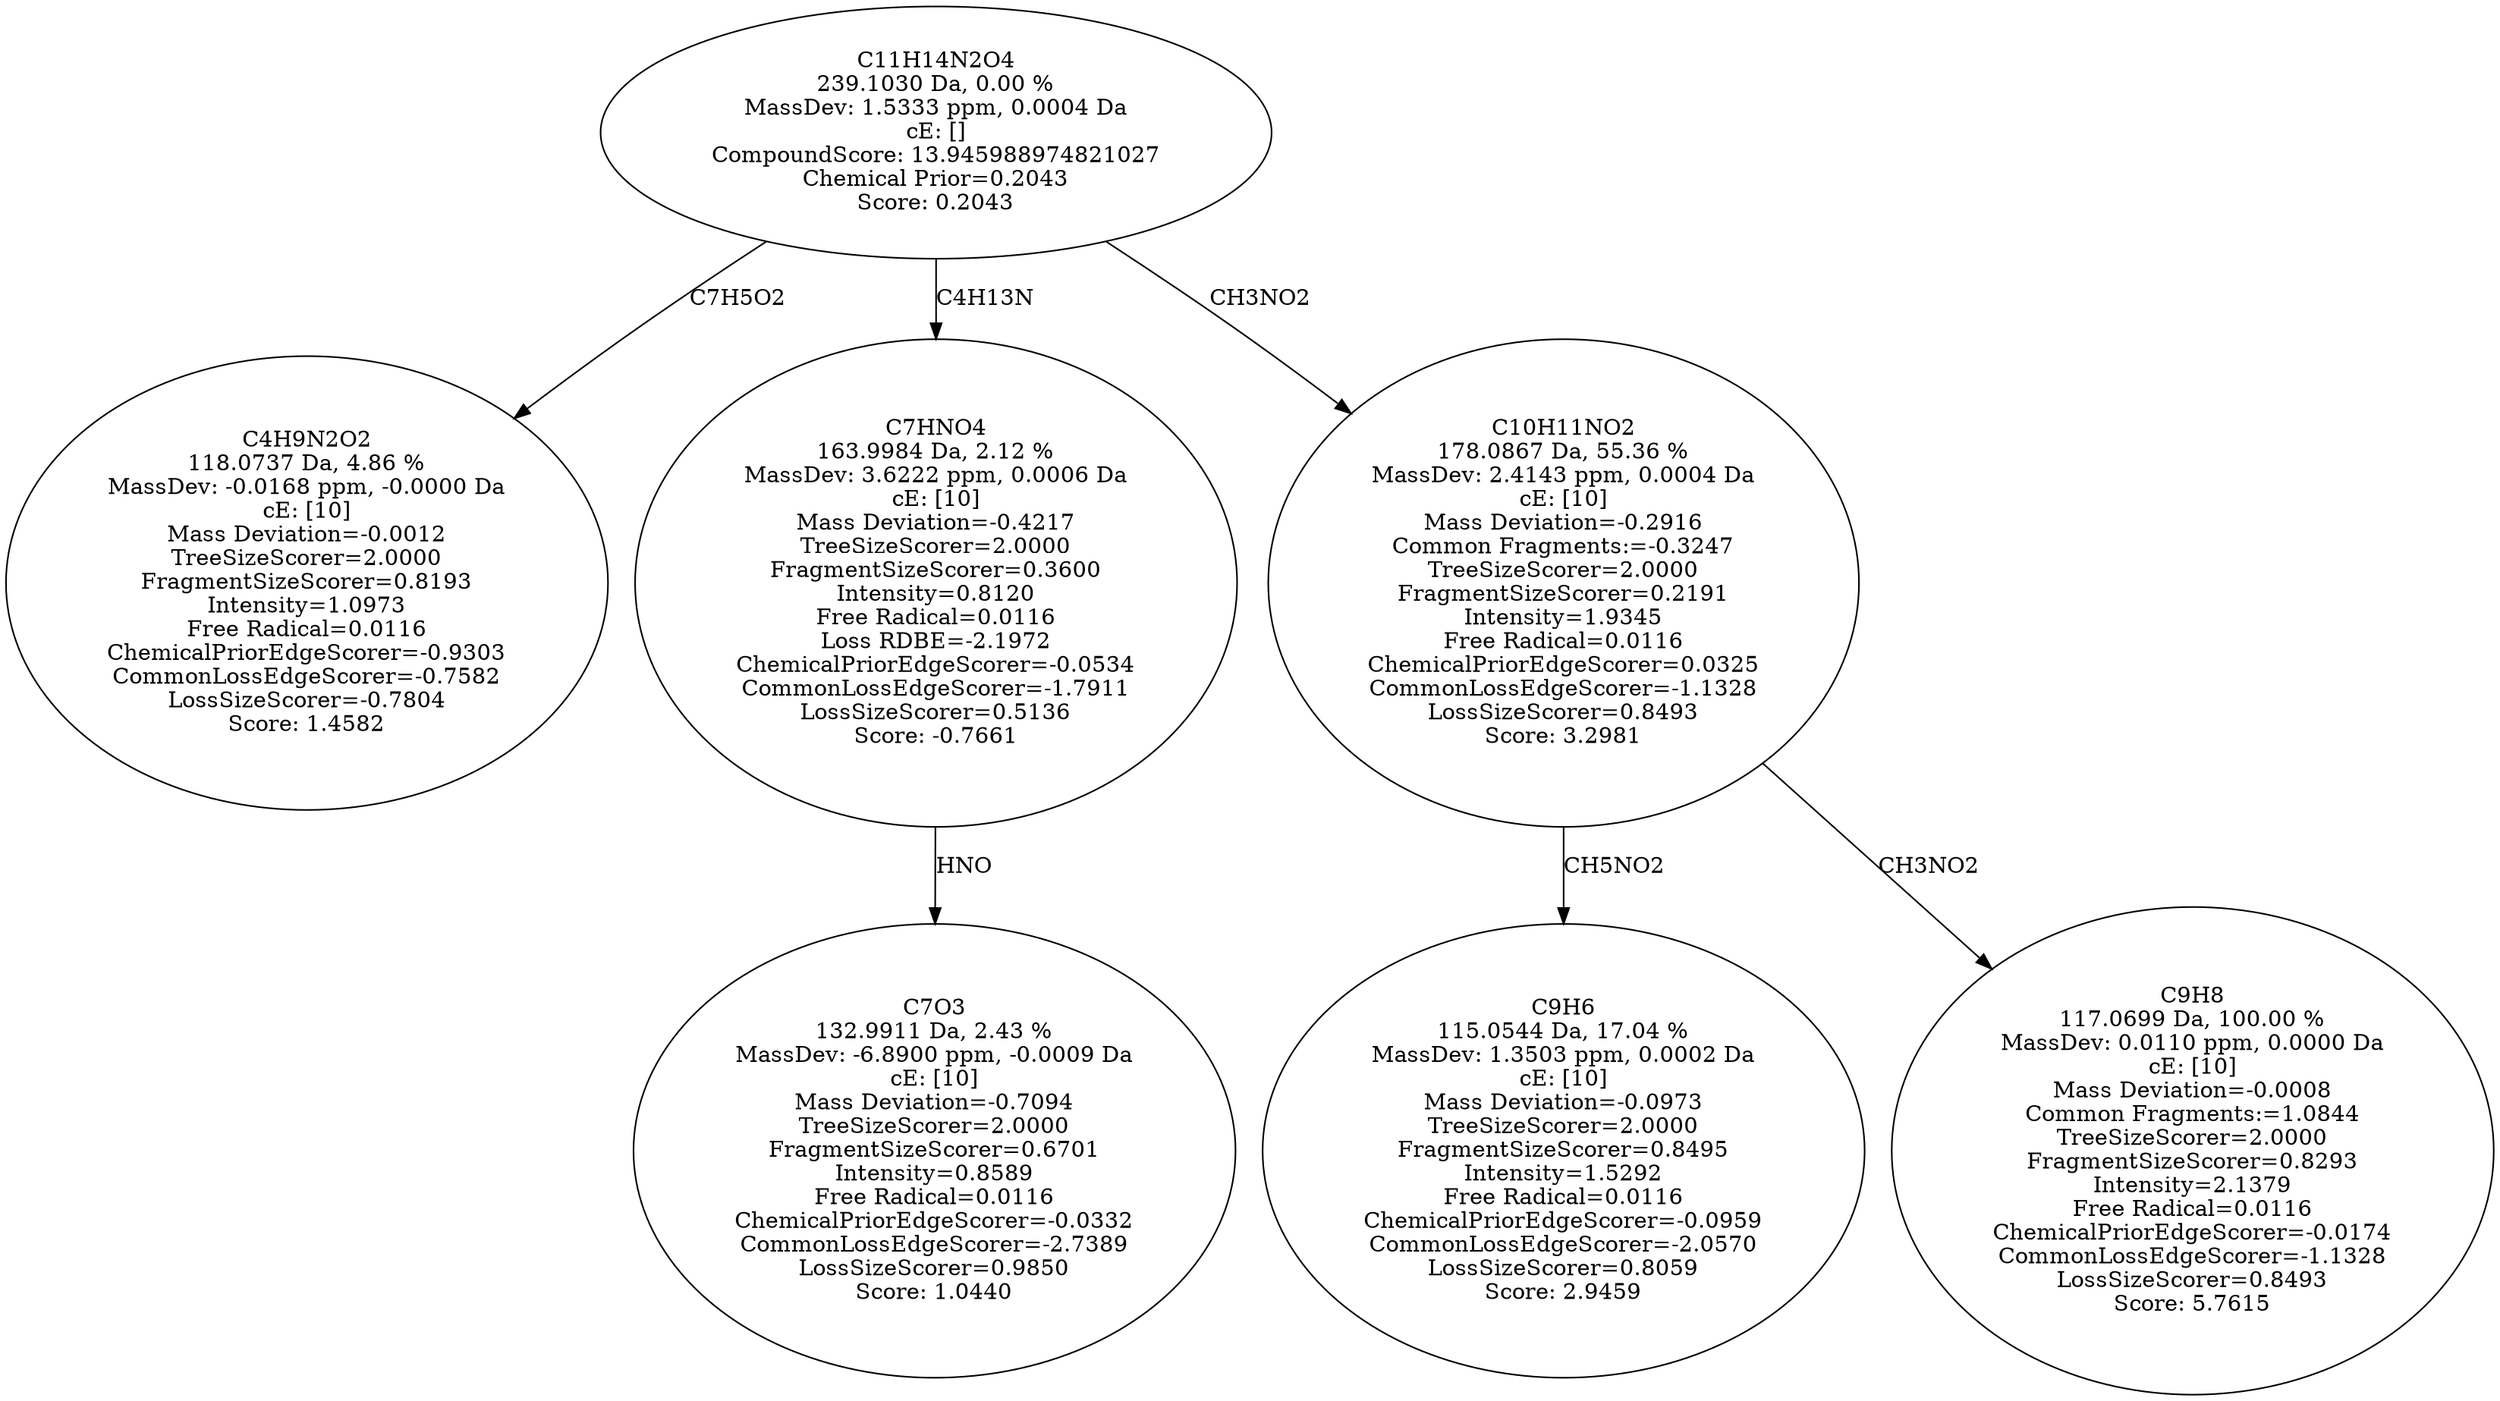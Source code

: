 strict digraph {
v1 [label="C4H9N2O2\n118.0737 Da, 4.86 %\nMassDev: -0.0168 ppm, -0.0000 Da\ncE: [10]\nMass Deviation=-0.0012\nTreeSizeScorer=2.0000\nFragmentSizeScorer=0.8193\nIntensity=1.0973\nFree Radical=0.0116\nChemicalPriorEdgeScorer=-0.9303\nCommonLossEdgeScorer=-0.7582\nLossSizeScorer=-0.7804\nScore: 1.4582"];
v2 [label="C7O3\n132.9911 Da, 2.43 %\nMassDev: -6.8900 ppm, -0.0009 Da\ncE: [10]\nMass Deviation=-0.7094\nTreeSizeScorer=2.0000\nFragmentSizeScorer=0.6701\nIntensity=0.8589\nFree Radical=0.0116\nChemicalPriorEdgeScorer=-0.0332\nCommonLossEdgeScorer=-2.7389\nLossSizeScorer=0.9850\nScore: 1.0440"];
v3 [label="C7HNO4\n163.9984 Da, 2.12 %\nMassDev: 3.6222 ppm, 0.0006 Da\ncE: [10]\nMass Deviation=-0.4217\nTreeSizeScorer=2.0000\nFragmentSizeScorer=0.3600\nIntensity=0.8120\nFree Radical=0.0116\nLoss RDBE=-2.1972\nChemicalPriorEdgeScorer=-0.0534\nCommonLossEdgeScorer=-1.7911\nLossSizeScorer=0.5136\nScore: -0.7661"];
v4 [label="C9H6\n115.0544 Da, 17.04 %\nMassDev: 1.3503 ppm, 0.0002 Da\ncE: [10]\nMass Deviation=-0.0973\nTreeSizeScorer=2.0000\nFragmentSizeScorer=0.8495\nIntensity=1.5292\nFree Radical=0.0116\nChemicalPriorEdgeScorer=-0.0959\nCommonLossEdgeScorer=-2.0570\nLossSizeScorer=0.8059\nScore: 2.9459"];
v5 [label="C9H8\n117.0699 Da, 100.00 %\nMassDev: 0.0110 ppm, 0.0000 Da\ncE: [10]\nMass Deviation=-0.0008\nCommon Fragments:=1.0844\nTreeSizeScorer=2.0000\nFragmentSizeScorer=0.8293\nIntensity=2.1379\nFree Radical=0.0116\nChemicalPriorEdgeScorer=-0.0174\nCommonLossEdgeScorer=-1.1328\nLossSizeScorer=0.8493\nScore: 5.7615"];
v6 [label="C10H11NO2\n178.0867 Da, 55.36 %\nMassDev: 2.4143 ppm, 0.0004 Da\ncE: [10]\nMass Deviation=-0.2916\nCommon Fragments:=-0.3247\nTreeSizeScorer=2.0000\nFragmentSizeScorer=0.2191\nIntensity=1.9345\nFree Radical=0.0116\nChemicalPriorEdgeScorer=0.0325\nCommonLossEdgeScorer=-1.1328\nLossSizeScorer=0.8493\nScore: 3.2981"];
v7 [label="C11H14N2O4\n239.1030 Da, 0.00 %\nMassDev: 1.5333 ppm, 0.0004 Da\ncE: []\nCompoundScore: 13.945988974821027\nChemical Prior=0.2043\nScore: 0.2043"];
v7 -> v1 [label="C7H5O2"];
v3 -> v2 [label="HNO"];
v7 -> v3 [label="C4H13N"];
v6 -> v4 [label="CH5NO2"];
v6 -> v5 [label="CH3NO2"];
v7 -> v6 [label="CH3NO2"];
}